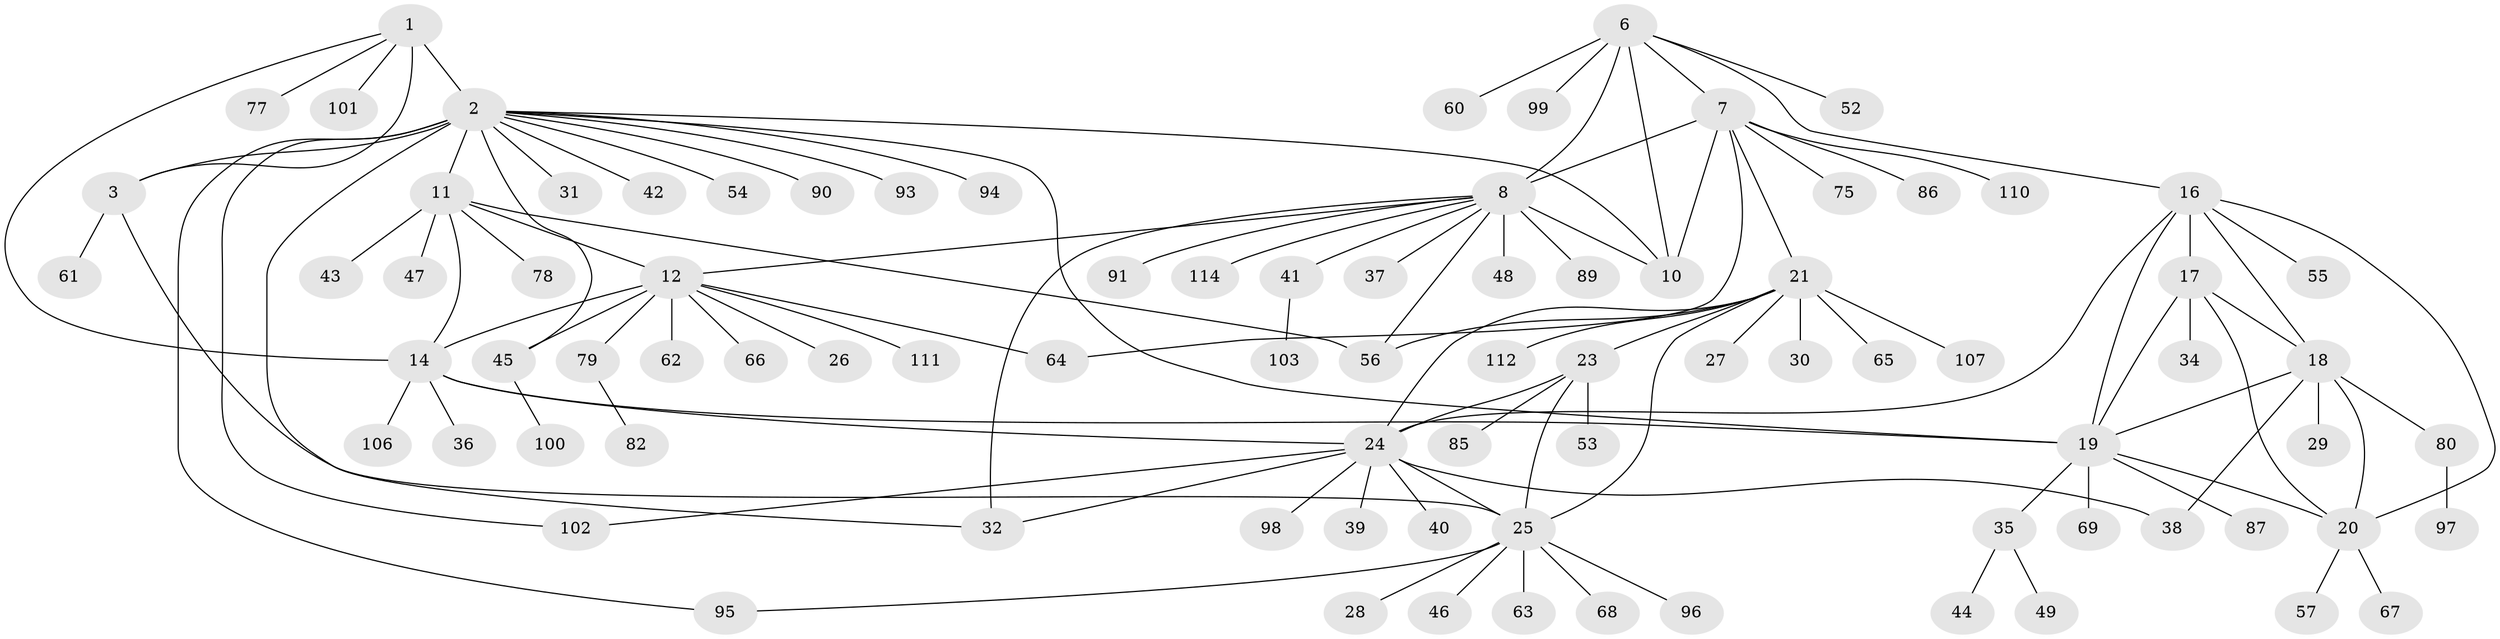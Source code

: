// original degree distribution, {7: 0.03508771929824561, 12: 0.02631578947368421, 6: 0.03508771929824561, 4: 0.008771929824561403, 9: 0.03508771929824561, 8: 0.05263157894736842, 10: 0.017543859649122806, 5: 0.008771929824561403, 1: 0.5789473684210527, 3: 0.043859649122807015, 2: 0.15789473684210525}
// Generated by graph-tools (version 1.1) at 2025/42/03/06/25 10:42:11]
// undirected, 87 vertices, 116 edges
graph export_dot {
graph [start="1"]
  node [color=gray90,style=filled];
  1 [super="+4"];
  2 [super="+5"];
  3;
  6;
  7 [super="+33"];
  8 [super="+9"];
  10 [super="+76"];
  11 [super="+15"];
  12 [super="+13"];
  14 [super="+51"];
  16 [super="+71"];
  17;
  18 [super="+108"];
  19 [super="+59"];
  20 [super="+113"];
  21 [super="+22"];
  23 [super="+58"];
  24 [super="+105"];
  25 [super="+81"];
  26;
  27;
  28;
  29;
  30;
  31;
  32 [super="+84"];
  34;
  35;
  36;
  37;
  38;
  39;
  40 [super="+50"];
  41;
  42;
  43;
  44;
  45 [super="+73"];
  46;
  47;
  48;
  49 [super="+74"];
  52;
  53;
  54 [super="+88"];
  55;
  56 [super="+83"];
  57 [super="+72"];
  60;
  61 [super="+92"];
  62;
  63;
  64;
  65;
  66 [super="+70"];
  67;
  68;
  69;
  75;
  77;
  78;
  79;
  80 [super="+109"];
  82;
  85;
  86;
  87;
  89;
  90;
  91;
  93;
  94;
  95;
  96;
  97;
  98;
  99 [super="+104"];
  100;
  101;
  102;
  103;
  106;
  107;
  110;
  111;
  112;
  114;
  1 -- 2 [weight=4];
  1 -- 3 [weight=2];
  1 -- 77;
  1 -- 101;
  1 -- 14;
  2 -- 3 [weight=2];
  2 -- 19;
  2 -- 32;
  2 -- 42;
  2 -- 45;
  2 -- 54;
  2 -- 93;
  2 -- 94;
  2 -- 95;
  2 -- 102;
  2 -- 10;
  2 -- 11;
  2 -- 90;
  2 -- 31;
  3 -- 25;
  3 -- 61;
  6 -- 7;
  6 -- 8 [weight=2];
  6 -- 10;
  6 -- 16;
  6 -- 52;
  6 -- 60;
  6 -- 99;
  7 -- 8 [weight=2];
  7 -- 10;
  7 -- 64;
  7 -- 75;
  7 -- 86;
  7 -- 110;
  7 -- 21;
  8 -- 10 [weight=2];
  8 -- 37;
  8 -- 48;
  8 -- 89;
  8 -- 114;
  8 -- 32;
  8 -- 41;
  8 -- 12;
  8 -- 56;
  8 -- 91;
  11 -- 12 [weight=4];
  11 -- 14 [weight=2];
  11 -- 43;
  11 -- 78;
  11 -- 56;
  11 -- 47;
  12 -- 14 [weight=2];
  12 -- 26;
  12 -- 45;
  12 -- 62;
  12 -- 111;
  12 -- 64;
  12 -- 66;
  12 -- 79;
  14 -- 19;
  14 -- 24;
  14 -- 36;
  14 -- 106;
  16 -- 17;
  16 -- 18;
  16 -- 19;
  16 -- 20;
  16 -- 24;
  16 -- 55;
  17 -- 18;
  17 -- 19;
  17 -- 20;
  17 -- 34;
  18 -- 19;
  18 -- 20;
  18 -- 29;
  18 -- 38;
  18 -- 80;
  19 -- 20;
  19 -- 35;
  19 -- 69;
  19 -- 87;
  20 -- 57;
  20 -- 67;
  21 -- 23 [weight=2];
  21 -- 24 [weight=2];
  21 -- 25 [weight=2];
  21 -- 30;
  21 -- 65;
  21 -- 107;
  21 -- 112;
  21 -- 27;
  21 -- 56;
  23 -- 24;
  23 -- 25;
  23 -- 53;
  23 -- 85;
  24 -- 25;
  24 -- 39;
  24 -- 40;
  24 -- 98;
  24 -- 102;
  24 -- 32;
  24 -- 38;
  25 -- 28;
  25 -- 46;
  25 -- 63;
  25 -- 68;
  25 -- 95;
  25 -- 96;
  35 -- 44;
  35 -- 49;
  41 -- 103;
  45 -- 100;
  79 -- 82;
  80 -- 97;
}
